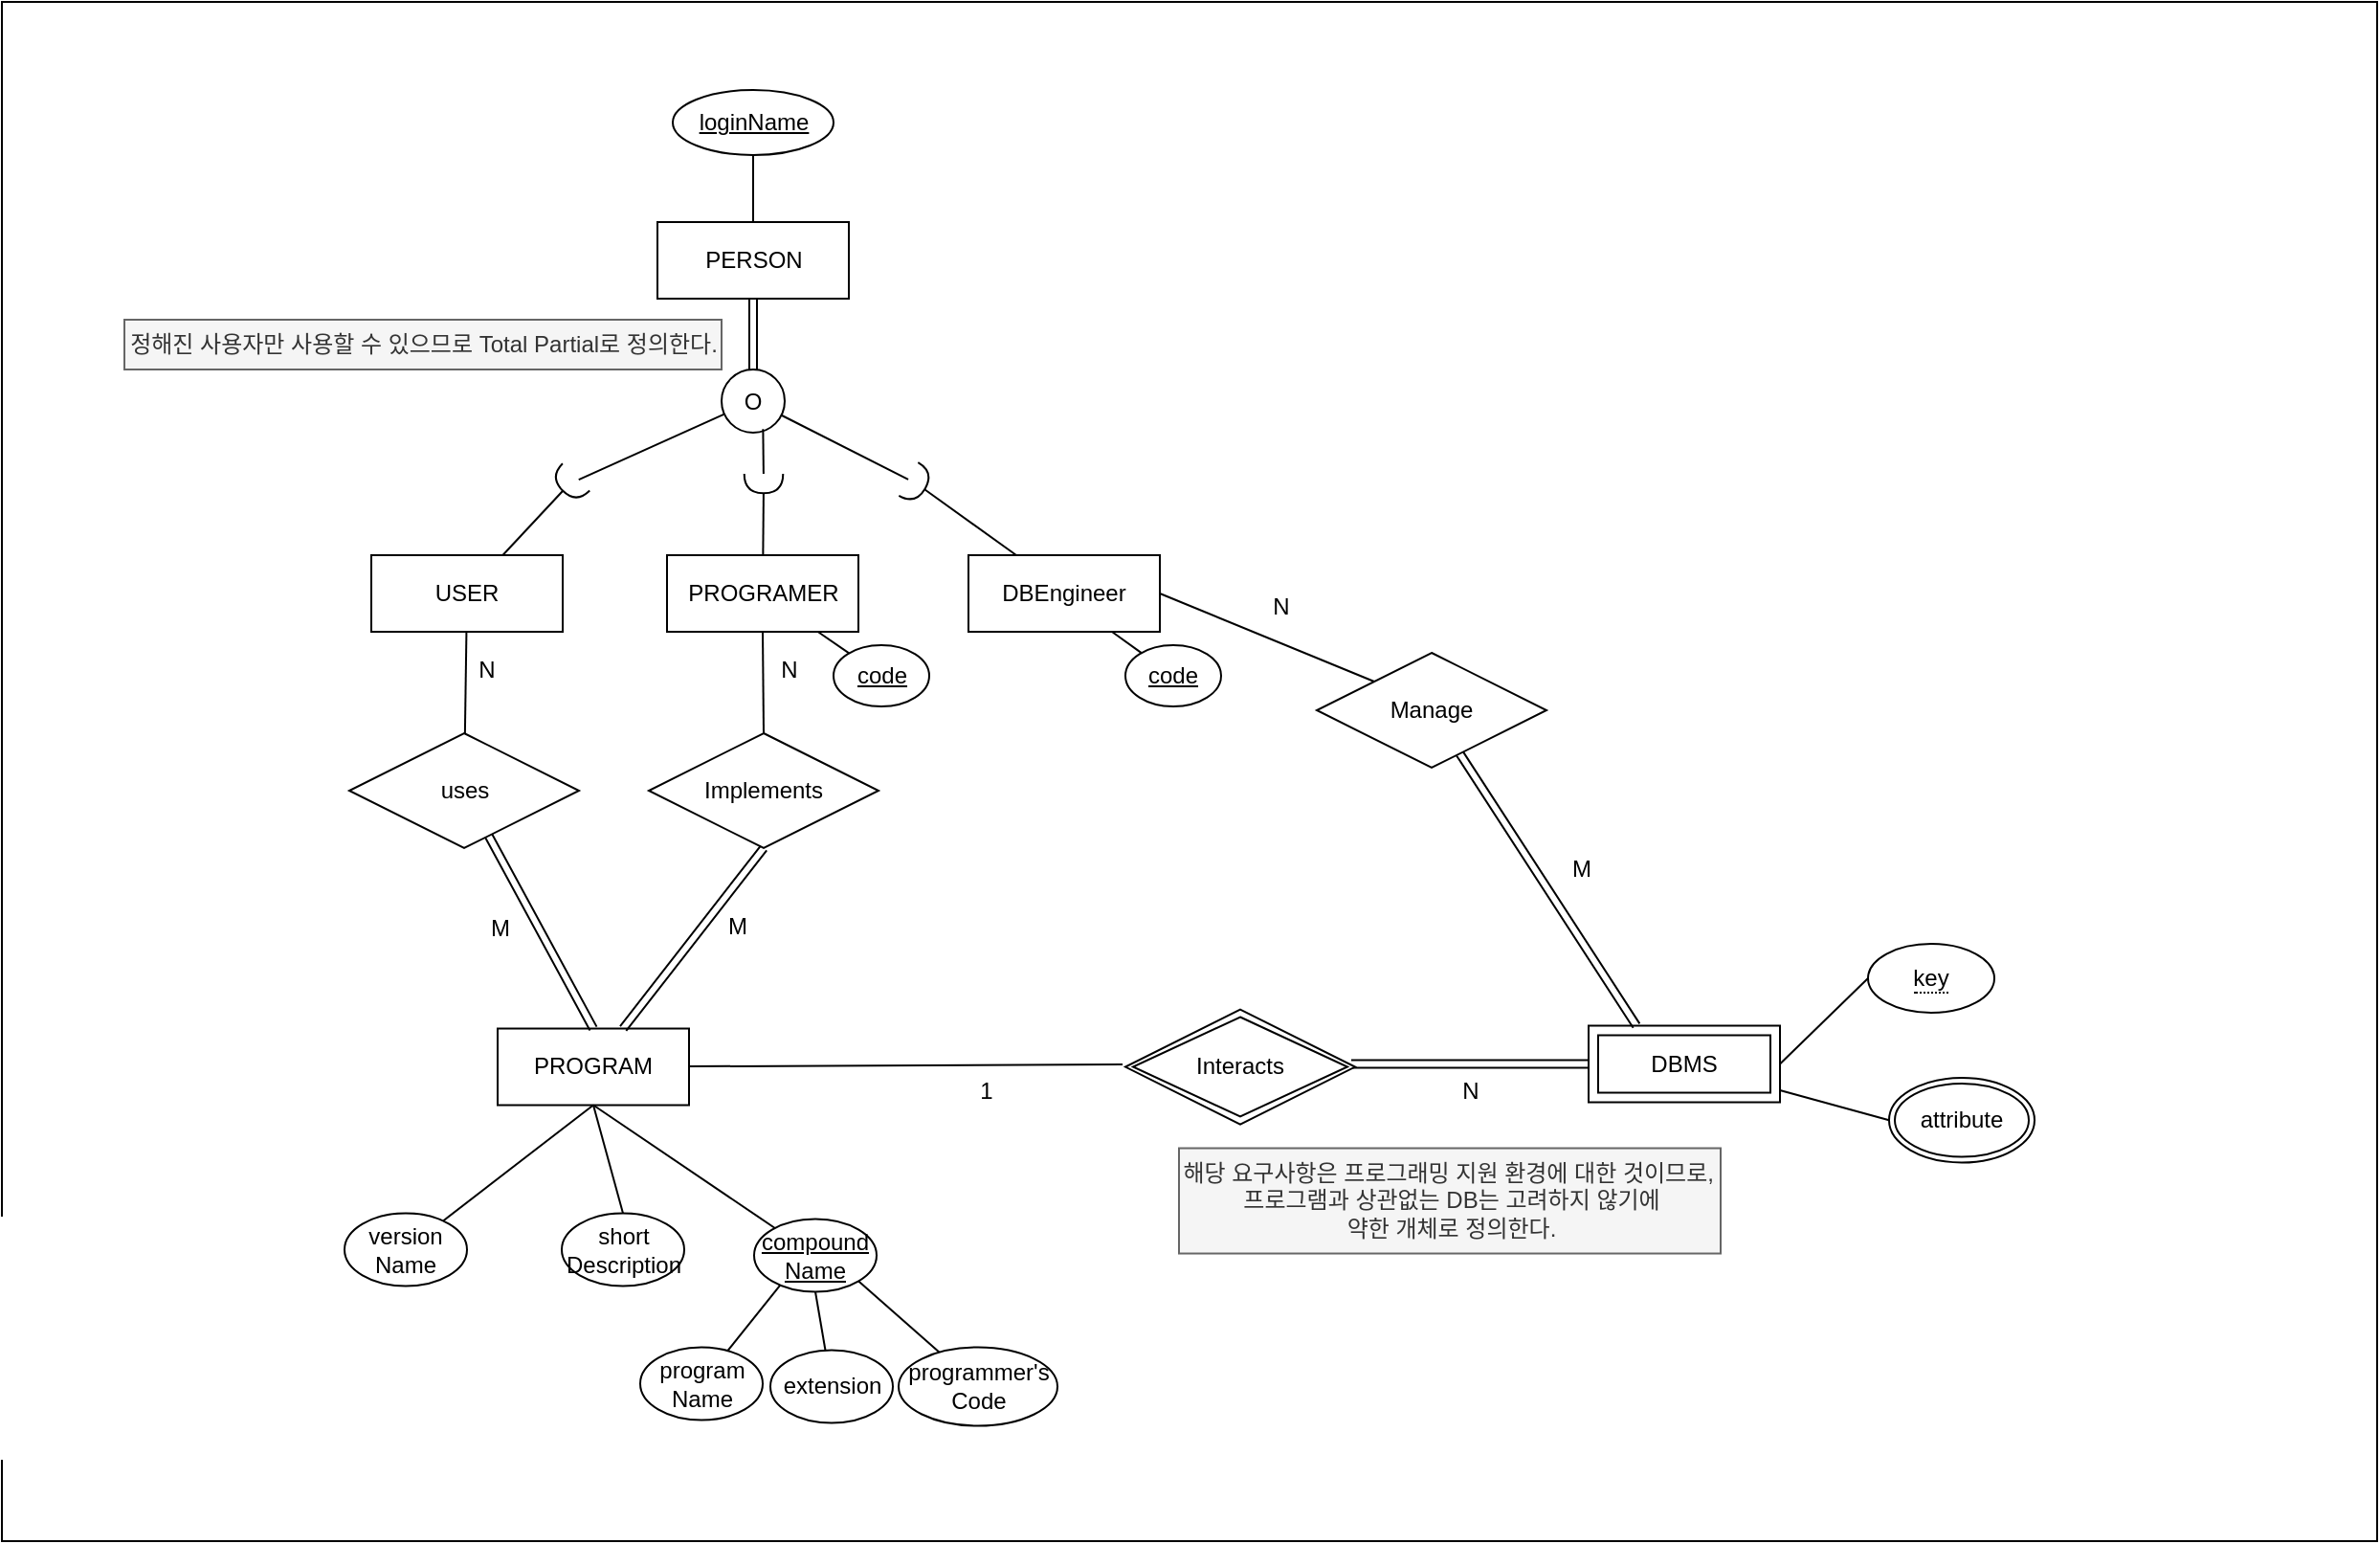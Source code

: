 <mxfile version="24.3.1" type="github">
  <diagram name="페이지-1" id="mEdMHl7BtcMYuRLEzmer">
    <mxGraphModel dx="1578" dy="1052" grid="0" gridSize="10" guides="1" tooltips="1" connect="1" arrows="1" fold="1" page="1" pageScale="1" pageWidth="1920" pageHeight="1200" math="0" shadow="0">
      <root>
        <mxCell id="0" />
        <mxCell id="1" parent="0" />
        <mxCell id="XOgu1CskyJvBsPXYOfin-10" value="" style="rounded=0;whiteSpace=wrap;html=1;" vertex="1" parent="1">
          <mxGeometry x="171" y="96" width="1241" height="804" as="geometry" />
        </mxCell>
        <mxCell id="QOe7KPIE9faf6luRgLte-23" value="" style="shape=requiredInterface;html=1;verticalLabelPosition=bottom;sketch=0;rotation=135;" parent="1" vertex="1">
          <mxGeometry x="462.5" y="337.72" width="10" height="20" as="geometry" />
        </mxCell>
        <mxCell id="QOe7KPIE9faf6luRgLte-3" style="rounded=0;orthogonalLoop=1;jettySize=auto;html=1;endArrow=none;endFill=0;exitX=0.5;exitY=1;exitDx=0;exitDy=0;entryX=0.5;entryY=0;entryDx=0;entryDy=0;" parent="1" source="QOe7KPIE9faf6luRgLte-13" target="QOe7KPIE9faf6luRgLte-4" edge="1">
          <mxGeometry relative="1" as="geometry">
            <mxPoint x="653.5" y="370.72" as="sourcePoint" />
            <mxPoint x="637.5" y="417.72" as="targetPoint" />
          </mxGeometry>
        </mxCell>
        <mxCell id="QOe7KPIE9faf6luRgLte-58" style="edgeStyle=orthogonalEdgeStyle;rounded=0;orthogonalLoop=1;jettySize=auto;html=1;fontFamily=Helvetica;fontSize=12;fontColor=default;shape=link;" parent="1" source="QOe7KPIE9faf6luRgLte-1" target="QOe7KPIE9faf6luRgLte-15" edge="1">
          <mxGeometry relative="1" as="geometry" />
        </mxCell>
        <mxCell id="QOe7KPIE9faf6luRgLte-1" value="PERSON" style="whiteSpace=wrap;html=1;align=center;" parent="1" vertex="1">
          <mxGeometry x="513.5" y="211" width="100" height="40" as="geometry" />
        </mxCell>
        <mxCell id="QOe7KPIE9faf6luRgLte-49" style="rounded=0;orthogonalLoop=1;jettySize=auto;html=1;fontFamily=Helvetica;fontSize=12;fontColor=default;endArrow=none;endFill=0;" parent="1" source="QOe7KPIE9faf6luRgLte-2" edge="1">
          <mxGeometry relative="1" as="geometry">
            <mxPoint x="756.531" y="651.025" as="targetPoint" />
          </mxGeometry>
        </mxCell>
        <mxCell id="QOe7KPIE9faf6luRgLte-2" value="PROGRAM" style="whiteSpace=wrap;html=1;align=center;" parent="1" vertex="1">
          <mxGeometry x="430" y="632.26" width="100" height="40" as="geometry" />
        </mxCell>
        <mxCell id="QOe7KPIE9faf6luRgLte-4" value="Implements" style="shape=rhombus;perimeter=rhombusPerimeter;whiteSpace=wrap;html=1;align=center;" parent="1" vertex="1">
          <mxGeometry x="509" y="478" width="120" height="60" as="geometry" />
        </mxCell>
        <mxCell id="QOe7KPIE9faf6luRgLte-8" style="rounded=0;orthogonalLoop=1;jettySize=auto;html=1;endArrow=none;endFill=0;exitX=0.5;exitY=1;exitDx=0;exitDy=0;shape=link;" parent="1" source="QOe7KPIE9faf6luRgLte-4" target="QOe7KPIE9faf6luRgLte-2" edge="1">
          <mxGeometry relative="1" as="geometry">
            <mxPoint x="817.5" y="209" as="sourcePoint" />
            <mxPoint x="921.5" y="209" as="targetPoint" />
          </mxGeometry>
        </mxCell>
        <mxCell id="QOe7KPIE9faf6luRgLte-55" value="M" style="edgeLabel;html=1;align=center;verticalAlign=middle;resizable=0;points=[];sketch=0;strokeColor=default;fontFamily=Helvetica;fontSize=12;fontColor=default;fillColor=default;" parent="QOe7KPIE9faf6luRgLte-8" vertex="1" connectable="0">
          <mxGeometry x="-0.207" y="5" relative="1" as="geometry">
            <mxPoint x="11" as="offset" />
          </mxGeometry>
        </mxCell>
        <mxCell id="QOe7KPIE9faf6luRgLte-13" value="PROGRAMER" style="whiteSpace=wrap;html=1;align=center;" parent="1" vertex="1">
          <mxGeometry x="518.5" y="385" width="100" height="40" as="geometry" />
        </mxCell>
        <mxCell id="QOe7KPIE9faf6luRgLte-20" style="rounded=0;orthogonalLoop=1;jettySize=auto;html=1;endArrow=none;endFill=0;" parent="1" source="QOe7KPIE9faf6luRgLte-14" target="QOe7KPIE9faf6luRgLte-18" edge="1">
          <mxGeometry relative="1" as="geometry" />
        </mxCell>
        <mxCell id="QOe7KPIE9faf6luRgLte-14" value="USER" style="whiteSpace=wrap;html=1;align=center;" parent="1" vertex="1">
          <mxGeometry x="364" y="385" width="100" height="40" as="geometry" />
        </mxCell>
        <mxCell id="QOe7KPIE9faf6luRgLte-21" style="rounded=0;orthogonalLoop=1;jettySize=auto;html=1;endArrow=none;endFill=0;" parent="1" source="QOe7KPIE9faf6luRgLte-23" target="QOe7KPIE9faf6luRgLte-14" edge="1">
          <mxGeometry relative="1" as="geometry" />
        </mxCell>
        <mxCell id="QOe7KPIE9faf6luRgLte-22" style="rounded=0;orthogonalLoop=1;jettySize=auto;html=1;endArrow=none;endFill=0;" parent="1" source="QOe7KPIE9faf6luRgLte-28" target="QOe7KPIE9faf6luRgLte-13" edge="1">
          <mxGeometry relative="1" as="geometry" />
        </mxCell>
        <mxCell id="UARXy20JZwsFkxB4W8_T-15" style="rounded=0;orthogonalLoop=1;jettySize=auto;html=1;fontFamily=Helvetica;fontSize=12;fontColor=default;endArrow=none;endFill=0;entryX=0.25;entryY=0;entryDx=0;entryDy=0;" parent="1" source="UARXy20JZwsFkxB4W8_T-23" target="UARXy20JZwsFkxB4W8_T-12" edge="1">
          <mxGeometry relative="1" as="geometry" />
        </mxCell>
        <mxCell id="QOe7KPIE9faf6luRgLte-15" value="O" style="ellipse;whiteSpace=wrap;html=1;aspect=fixed;" parent="1" vertex="1">
          <mxGeometry x="547" y="288" width="33" height="33" as="geometry" />
        </mxCell>
        <mxCell id="QOe7KPIE9faf6luRgLte-17" value="정해진 사용자만 사용할 수 있으므로 Total Partial로 정의한다." style="text;html=1;align=center;verticalAlign=middle;resizable=0;points=[];autosize=1;strokeColor=#666666;fillColor=#f5f5f5;fontColor=#333333;" parent="1" vertex="1">
          <mxGeometry x="235" y="262" width="312" height="26" as="geometry" />
        </mxCell>
        <mxCell id="QOe7KPIE9faf6luRgLte-19" style="rounded=0;orthogonalLoop=1;jettySize=auto;html=1;entryX=0.5;entryY=0;entryDx=0;entryDy=0;shape=link;" parent="1" source="QOe7KPIE9faf6luRgLte-18" target="QOe7KPIE9faf6luRgLte-2" edge="1">
          <mxGeometry relative="1" as="geometry" />
        </mxCell>
        <mxCell id="QOe7KPIE9faf6luRgLte-18" value="uses" style="shape=rhombus;perimeter=rhombusPerimeter;whiteSpace=wrap;html=1;align=center;" parent="1" vertex="1">
          <mxGeometry x="352.5" y="478" width="120" height="60" as="geometry" />
        </mxCell>
        <mxCell id="QOe7KPIE9faf6luRgLte-24" value="" style="rounded=0;orthogonalLoop=1;jettySize=auto;html=1;endArrow=none;endFill=0;" parent="1" source="QOe7KPIE9faf6luRgLte-15" target="QOe7KPIE9faf6luRgLte-23" edge="1">
          <mxGeometry relative="1" as="geometry">
            <mxPoint x="550.5" y="315" as="sourcePoint" />
            <mxPoint x="492.5" y="363" as="targetPoint" />
          </mxGeometry>
        </mxCell>
        <mxCell id="QOe7KPIE9faf6luRgLte-29" value="" style="rounded=0;orthogonalLoop=1;jettySize=auto;html=1;endArrow=none;endFill=0;exitX=0.657;exitY=0.943;exitDx=0;exitDy=0;exitPerimeter=0;" parent="1" source="QOe7KPIE9faf6luRgLte-15" target="QOe7KPIE9faf6luRgLte-28" edge="1">
          <mxGeometry relative="1" as="geometry">
            <mxPoint x="561.134" y="319.659" as="sourcePoint" />
            <mxPoint x="621.34" y="362.71" as="targetPoint" />
          </mxGeometry>
        </mxCell>
        <mxCell id="QOe7KPIE9faf6luRgLte-28" value="" style="shape=requiredInterface;html=1;verticalLabelPosition=bottom;sketch=0;strokeColor=default;align=center;verticalAlign=middle;fontFamily=Helvetica;fontSize=12;fontColor=default;fillColor=default;rotation=90;" parent="1" vertex="1">
          <mxGeometry x="563.93" y="337.44" width="10.14" height="20.28" as="geometry" />
        </mxCell>
        <mxCell id="QOe7KPIE9faf6luRgLte-35" style="rounded=0;orthogonalLoop=1;jettySize=auto;html=1;fontFamily=Helvetica;fontSize=12;fontColor=default;endArrow=none;endFill=0;" parent="1" source="QOe7KPIE9faf6luRgLte-31" target="QOe7KPIE9faf6luRgLte-1" edge="1">
          <mxGeometry relative="1" as="geometry" />
        </mxCell>
        <mxCell id="QOe7KPIE9faf6luRgLte-31" value="&lt;u&gt;loginName&lt;/u&gt;" style="ellipse;whiteSpace=wrap;html=1;align=center;sketch=0;strokeColor=default;verticalAlign=middle;fontFamily=Helvetica;fontSize=12;fontColor=default;fillColor=default;" parent="1" vertex="1">
          <mxGeometry x="521.5" y="142" width="84" height="34" as="geometry" />
        </mxCell>
        <mxCell id="QOe7KPIE9faf6luRgLte-34" style="rounded=0;orthogonalLoop=1;jettySize=auto;html=1;fontFamily=Helvetica;fontSize=12;fontColor=default;endArrow=none;endFill=0;" parent="1" source="QOe7KPIE9faf6luRgLte-32" target="QOe7KPIE9faf6luRgLte-13" edge="1">
          <mxGeometry relative="1" as="geometry" />
        </mxCell>
        <mxCell id="QOe7KPIE9faf6luRgLte-32" value="&lt;u&gt;code&lt;/u&gt;" style="ellipse;whiteSpace=wrap;html=1;align=center;sketch=0;strokeColor=default;verticalAlign=middle;fontFamily=Helvetica;fontSize=12;fontColor=default;fillColor=default;" parent="1" vertex="1">
          <mxGeometry x="605.5" y="432" width="50" height="32" as="geometry" />
        </mxCell>
        <mxCell id="QOe7KPIE9faf6luRgLte-39" style="rounded=0;orthogonalLoop=1;jettySize=auto;html=1;fontFamily=Helvetica;fontSize=12;fontColor=default;endArrow=none;endFill=0;entryX=0.216;entryY=0.902;entryDx=0;entryDy=0;entryPerimeter=0;" parent="1" source="QOe7KPIE9faf6luRgLte-36" target="QOe7KPIE9faf6luRgLte-38" edge="1">
          <mxGeometry relative="1" as="geometry" />
        </mxCell>
        <mxCell id="QOe7KPIE9faf6luRgLte-36" value="program&lt;div&gt;Name&lt;/div&gt;" style="ellipse;whiteSpace=wrap;html=1;align=center;sketch=0;strokeColor=default;verticalAlign=middle;fontFamily=Helvetica;fontSize=12;fontColor=default;fillColor=default;" parent="1" vertex="1">
          <mxGeometry x="504.5" y="798.76" width="64" height="38" as="geometry" />
        </mxCell>
        <mxCell id="QOe7KPIE9faf6luRgLte-40" style="rounded=0;orthogonalLoop=1;jettySize=auto;html=1;fontFamily=Helvetica;fontSize=12;fontColor=default;endArrow=none;endFill=0;entryX=0.5;entryY=1;entryDx=0;entryDy=0;" parent="1" source="QOe7KPIE9faf6luRgLte-37" target="QOe7KPIE9faf6luRgLte-38" edge="1">
          <mxGeometry relative="1" as="geometry" />
        </mxCell>
        <mxCell id="QOe7KPIE9faf6luRgLte-37" value="extension" style="ellipse;whiteSpace=wrap;html=1;align=center;sketch=0;strokeColor=default;verticalAlign=middle;fontFamily=Helvetica;fontSize=12;fontColor=default;fillColor=default;" parent="1" vertex="1">
          <mxGeometry x="572.5" y="800.26" width="64" height="38" as="geometry" />
        </mxCell>
        <mxCell id="QOe7KPIE9faf6luRgLte-41" style="rounded=0;orthogonalLoop=1;jettySize=auto;html=1;fontFamily=Helvetica;fontSize=12;fontColor=default;endArrow=none;endFill=0;entryX=0.5;entryY=1;entryDx=0;entryDy=0;" parent="1" source="QOe7KPIE9faf6luRgLte-38" target="QOe7KPIE9faf6luRgLte-2" edge="1">
          <mxGeometry relative="1" as="geometry" />
        </mxCell>
        <mxCell id="QOe7KPIE9faf6luRgLte-38" value="&lt;u&gt;compound&lt;/u&gt;&lt;div&gt;&lt;u&gt;Name&lt;/u&gt;&lt;/div&gt;" style="ellipse;whiteSpace=wrap;html=1;align=center;sketch=0;strokeColor=default;verticalAlign=middle;fontFamily=Helvetica;fontSize=12;fontColor=default;fillColor=default;" parent="1" vertex="1">
          <mxGeometry x="564" y="731.76" width="64" height="38" as="geometry" />
        </mxCell>
        <mxCell id="QOe7KPIE9faf6luRgLte-44" style="rounded=0;orthogonalLoop=1;jettySize=auto;html=1;fontFamily=Helvetica;fontSize=12;fontColor=default;endArrow=none;endFill=0;entryX=0.5;entryY=1;entryDx=0;entryDy=0;" parent="1" source="QOe7KPIE9faf6luRgLte-42" target="QOe7KPIE9faf6luRgLte-2" edge="1">
          <mxGeometry relative="1" as="geometry" />
        </mxCell>
        <mxCell id="QOe7KPIE9faf6luRgLte-42" value="version&lt;div&gt;Name&lt;/div&gt;" style="ellipse;whiteSpace=wrap;html=1;align=center;sketch=0;strokeColor=default;verticalAlign=middle;fontFamily=Helvetica;fontSize=12;fontColor=default;fillColor=default;" parent="1" vertex="1">
          <mxGeometry x="350" y="728.76" width="64" height="38" as="geometry" />
        </mxCell>
        <mxCell id="QOe7KPIE9faf6luRgLte-45" style="rounded=0;orthogonalLoop=1;jettySize=auto;html=1;fontFamily=Helvetica;fontSize=12;fontColor=default;endArrow=none;endFill=0;exitX=0.5;exitY=0;exitDx=0;exitDy=0;entryX=0.5;entryY=1;entryDx=0;entryDy=0;" parent="1" source="QOe7KPIE9faf6luRgLte-43" target="QOe7KPIE9faf6luRgLte-2" edge="1">
          <mxGeometry relative="1" as="geometry">
            <mxPoint x="540" y="798.76" as="sourcePoint" />
            <mxPoint x="546" y="665.76" as="targetPoint" />
          </mxGeometry>
        </mxCell>
        <mxCell id="QOe7KPIE9faf6luRgLte-43" value="short&lt;div&gt;Description&lt;/div&gt;" style="ellipse;whiteSpace=wrap;html=1;align=center;sketch=0;strokeColor=default;verticalAlign=middle;fontFamily=Helvetica;fontSize=12;fontColor=default;fillColor=default;" parent="1" vertex="1">
          <mxGeometry x="463.5" y="728.76" width="64" height="38" as="geometry" />
        </mxCell>
        <mxCell id="QOe7KPIE9faf6luRgLte-51" style="rounded=0;orthogonalLoop=1;jettySize=auto;html=1;fontFamily=Helvetica;fontSize=12;fontColor=default;shape=link;" parent="1" target="QOe7KPIE9faf6luRgLte-50" edge="1">
          <mxGeometry relative="1" as="geometry">
            <mxPoint x="876" y="650.76" as="sourcePoint" />
          </mxGeometry>
        </mxCell>
        <mxCell id="UARXy20JZwsFkxB4W8_T-3" style="rounded=0;orthogonalLoop=1;jettySize=auto;html=1;fontFamily=Helvetica;fontSize=12;fontColor=default;endArrow=none;endFill=0;exitX=1;exitY=0.5;exitDx=0;exitDy=0;entryX=0;entryY=0.5;entryDx=0;entryDy=0;" parent="1" source="QOe7KPIE9faf6luRgLte-50" target="XOgu1CskyJvBsPXYOfin-5" edge="1">
          <mxGeometry relative="1" as="geometry">
            <mxPoint x="1141" y="655" as="targetPoint" />
          </mxGeometry>
        </mxCell>
        <mxCell id="XOgu1CskyJvBsPXYOfin-8" style="rounded=0;orthogonalLoop=1;jettySize=auto;html=1;entryX=0;entryY=0.5;entryDx=0;entryDy=0;endArrow=none;endFill=0;" edge="1" parent="1" source="QOe7KPIE9faf6luRgLte-50" target="XOgu1CskyJvBsPXYOfin-7">
          <mxGeometry relative="1" as="geometry" />
        </mxCell>
        <mxCell id="QOe7KPIE9faf6luRgLte-50" value="DBMS" style="shape=ext;margin=3;double=1;whiteSpace=wrap;html=1;align=center;sketch=0;strokeColor=default;verticalAlign=middle;fontFamily=Helvetica;fontSize=12;fontColor=default;fillColor=default;" parent="1" vertex="1">
          <mxGeometry x="1000" y="630.76" width="100" height="40" as="geometry" />
        </mxCell>
        <mxCell id="QOe7KPIE9faf6luRgLte-52" value="N" style="text;html=1;align=center;verticalAlign=middle;resizable=0;points=[];autosize=1;strokeColor=none;fillColor=none;fontFamily=Helvetica;fontSize=12;fontColor=default;" parent="1" vertex="1">
          <mxGeometry x="924" y="651.76" width="27" height="26" as="geometry" />
        </mxCell>
        <mxCell id="QOe7KPIE9faf6luRgLte-53" value="1" style="text;html=1;align=center;verticalAlign=middle;resizable=0;points=[];autosize=1;strokeColor=none;fillColor=none;fontFamily=Helvetica;fontSize=12;fontColor=default;" parent="1" vertex="1">
          <mxGeometry x="672" y="651.76" width="25" height="26" as="geometry" />
        </mxCell>
        <mxCell id="QOe7KPIE9faf6luRgLte-54" value="N" style="text;html=1;align=center;verticalAlign=middle;resizable=0;points=[];autosize=1;strokeColor=none;fillColor=none;fontFamily=Helvetica;fontSize=12;fontColor=default;" parent="1" vertex="1">
          <mxGeometry x="568.5" y="432" width="27" height="26" as="geometry" />
        </mxCell>
        <mxCell id="QOe7KPIE9faf6luRgLte-56" value="N" style="text;html=1;align=center;verticalAlign=middle;resizable=0;points=[];autosize=1;strokeColor=none;fillColor=none;fontFamily=Helvetica;fontSize=12;fontColor=default;" parent="1" vertex="1">
          <mxGeometry x="410" y="432" width="27" height="26" as="geometry" />
        </mxCell>
        <mxCell id="QOe7KPIE9faf6luRgLte-57" value="M" style="text;html=1;align=center;verticalAlign=middle;resizable=0;points=[];autosize=1;strokeColor=none;fillColor=none;fontFamily=Helvetica;fontSize=12;fontColor=default;" parent="1" vertex="1">
          <mxGeometry x="417" y="567" width="28" height="26" as="geometry" />
        </mxCell>
        <mxCell id="QOe7KPIE9faf6luRgLte-59" value="해당 요구사항은 프로그래밍 지원 환경에 대한 것이므로,&amp;nbsp;&lt;div&gt;프로그램과 상관없는 DB는 고려하지 않기에&lt;/div&gt;&lt;div&gt;약한 개체로 정의한다.&lt;/div&gt;" style="text;html=1;align=center;verticalAlign=middle;resizable=0;points=[];autosize=1;strokeColor=#666666;fillColor=#f5f5f5;fontFamily=Helvetica;fontSize=12;fontColor=#333333;" parent="1" vertex="1">
          <mxGeometry x="786" y="694.76" width="283" height="55" as="geometry" />
        </mxCell>
        <mxCell id="UARXy20JZwsFkxB4W8_T-10" style="rounded=0;orthogonalLoop=1;jettySize=auto;html=1;entryX=1;entryY=1;entryDx=0;entryDy=0;fontFamily=Helvetica;fontSize=12;fontColor=default;endArrow=none;endFill=0;" parent="1" source="UARXy20JZwsFkxB4W8_T-9" target="QOe7KPIE9faf6luRgLte-38" edge="1">
          <mxGeometry relative="1" as="geometry" />
        </mxCell>
        <mxCell id="UARXy20JZwsFkxB4W8_T-9" value="programmer&#39;s&lt;div&gt;Code&lt;/div&gt;" style="ellipse;whiteSpace=wrap;html=1;align=center;sketch=0;strokeColor=default;verticalAlign=middle;fontFamily=Helvetica;fontSize=12;fontColor=default;fillColor=default;" parent="1" vertex="1">
          <mxGeometry x="639.5" y="798.76" width="83" height="41" as="geometry" />
        </mxCell>
        <mxCell id="UARXy20JZwsFkxB4W8_T-19" style="rounded=0;orthogonalLoop=1;jettySize=auto;html=1;entryX=0;entryY=0;entryDx=0;entryDy=0;fontFamily=Helvetica;fontSize=12;fontColor=default;endArrow=none;endFill=0;exitX=1;exitY=0.5;exitDx=0;exitDy=0;" parent="1" source="UARXy20JZwsFkxB4W8_T-12" target="UARXy20JZwsFkxB4W8_T-18" edge="1">
          <mxGeometry relative="1" as="geometry" />
        </mxCell>
        <mxCell id="UARXy20JZwsFkxB4W8_T-12" value="DBEngineer" style="whiteSpace=wrap;html=1;align=center;" parent="1" vertex="1">
          <mxGeometry x="676" y="385" width="100" height="40" as="geometry" />
        </mxCell>
        <mxCell id="UARXy20JZwsFkxB4W8_T-20" style="rounded=0;orthogonalLoop=1;jettySize=auto;html=1;entryX=0.25;entryY=0;entryDx=0;entryDy=0;fontFamily=Helvetica;fontSize=12;fontColor=default;endArrow=none;endFill=0;shape=link;" parent="1" source="UARXy20JZwsFkxB4W8_T-18" target="QOe7KPIE9faf6luRgLte-50" edge="1">
          <mxGeometry relative="1" as="geometry" />
        </mxCell>
        <mxCell id="UARXy20JZwsFkxB4W8_T-18" value="Manage" style="shape=rhombus;perimeter=rhombusPerimeter;whiteSpace=wrap;html=1;align=center;" parent="1" vertex="1">
          <mxGeometry x="858" y="436" width="120" height="60" as="geometry" />
        </mxCell>
        <mxCell id="UARXy20JZwsFkxB4W8_T-24" value="" style="rounded=0;orthogonalLoop=1;jettySize=auto;html=1;fontFamily=Helvetica;fontSize=12;fontColor=default;endArrow=none;endFill=0;" parent="1" source="QOe7KPIE9faf6luRgLte-15" target="UARXy20JZwsFkxB4W8_T-23" edge="1">
          <mxGeometry relative="1" as="geometry">
            <mxPoint x="578" y="312" as="sourcePoint" />
            <mxPoint x="690" y="370" as="targetPoint" />
          </mxGeometry>
        </mxCell>
        <mxCell id="UARXy20JZwsFkxB4W8_T-23" value="" style="shape=requiredInterface;html=1;verticalLabelPosition=bottom;sketch=0;strokeColor=default;align=center;verticalAlign=middle;fontFamily=Helvetica;fontSize=12;fontColor=default;fillColor=default;rotation=30;" parent="1" vertex="1">
          <mxGeometry x="644" y="337.72" width="10" height="20" as="geometry" />
        </mxCell>
        <mxCell id="UARXy20JZwsFkxB4W8_T-25" value="N" style="text;html=1;align=center;verticalAlign=middle;resizable=0;points=[];autosize=1;strokeColor=none;fillColor=none;fontFamily=Helvetica;fontSize=12;fontColor=default;" parent="1" vertex="1">
          <mxGeometry x="825" y="399" width="27" height="26" as="geometry" />
        </mxCell>
        <mxCell id="UARXy20JZwsFkxB4W8_T-26" value="M" style="text;html=1;align=center;verticalAlign=middle;resizable=0;points=[];autosize=1;strokeColor=none;fillColor=none;fontFamily=Helvetica;fontSize=12;fontColor=default;" parent="1" vertex="1">
          <mxGeometry x="982" y="536" width="28" height="26" as="geometry" />
        </mxCell>
        <mxCell id="UARXy20JZwsFkxB4W8_T-30" style="rounded=0;orthogonalLoop=1;jettySize=auto;html=1;fontFamily=Helvetica;fontSize=12;fontColor=default;endArrow=none;endFill=0;" parent="1" source="UARXy20JZwsFkxB4W8_T-31" edge="1">
          <mxGeometry relative="1" as="geometry">
            <mxPoint x="751" y="425" as="targetPoint" />
          </mxGeometry>
        </mxCell>
        <mxCell id="UARXy20JZwsFkxB4W8_T-31" value="&lt;u&gt;code&lt;/u&gt;" style="ellipse;whiteSpace=wrap;html=1;align=center;sketch=0;strokeColor=default;verticalAlign=middle;fontFamily=Helvetica;fontSize=12;fontColor=default;fillColor=default;" parent="1" vertex="1">
          <mxGeometry x="758" y="432" width="50" height="32" as="geometry" />
        </mxCell>
        <mxCell id="XOgu1CskyJvBsPXYOfin-3" value="Interacts" style="shape=rhombus;double=1;perimeter=rhombusPerimeter;whiteSpace=wrap;html=1;align=center;" vertex="1" parent="1">
          <mxGeometry x="758" y="622.26" width="120" height="60" as="geometry" />
        </mxCell>
        <mxCell id="XOgu1CskyJvBsPXYOfin-5" value="&lt;span style=&quot;border-bottom: 1px dotted&quot;&gt;key&lt;/span&gt;" style="ellipse;whiteSpace=wrap;html=1;align=center;" vertex="1" parent="1">
          <mxGeometry x="1146" y="588" width="66" height="36" as="geometry" />
        </mxCell>
        <mxCell id="XOgu1CskyJvBsPXYOfin-7" value="attribute" style="ellipse;shape=doubleEllipse;margin=3;whiteSpace=wrap;html=1;align=center;" vertex="1" parent="1">
          <mxGeometry x="1157" y="658" width="76" height="44.24" as="geometry" />
        </mxCell>
      </root>
    </mxGraphModel>
  </diagram>
</mxfile>
